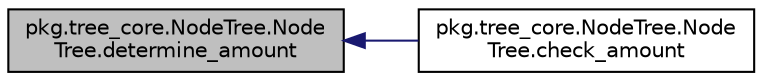 digraph "pkg.tree_core.NodeTree.NodeTree.determine_amount"
{
  edge [fontname="Helvetica",fontsize="10",labelfontname="Helvetica",labelfontsize="10"];
  node [fontname="Helvetica",fontsize="10",shape=record];
  rankdir="LR";
  Node21 [label="pkg.tree_core.NodeTree.Node\lTree.determine_amount",height=0.2,width=0.4,color="black", fillcolor="grey75", style="filled", fontcolor="black"];
  Node21 -> Node22 [dir="back",color="midnightblue",fontsize="10",style="solid",fontname="Helvetica"];
  Node22 [label="pkg.tree_core.NodeTree.Node\lTree.check_amount",height=0.2,width=0.4,color="black", fillcolor="white", style="filled",URL="$classpkg_1_1tree__core_1_1_node_tree_1_1_node_tree.html#a8c50f407430848a2d54cd154dcc73d1d"];
}

